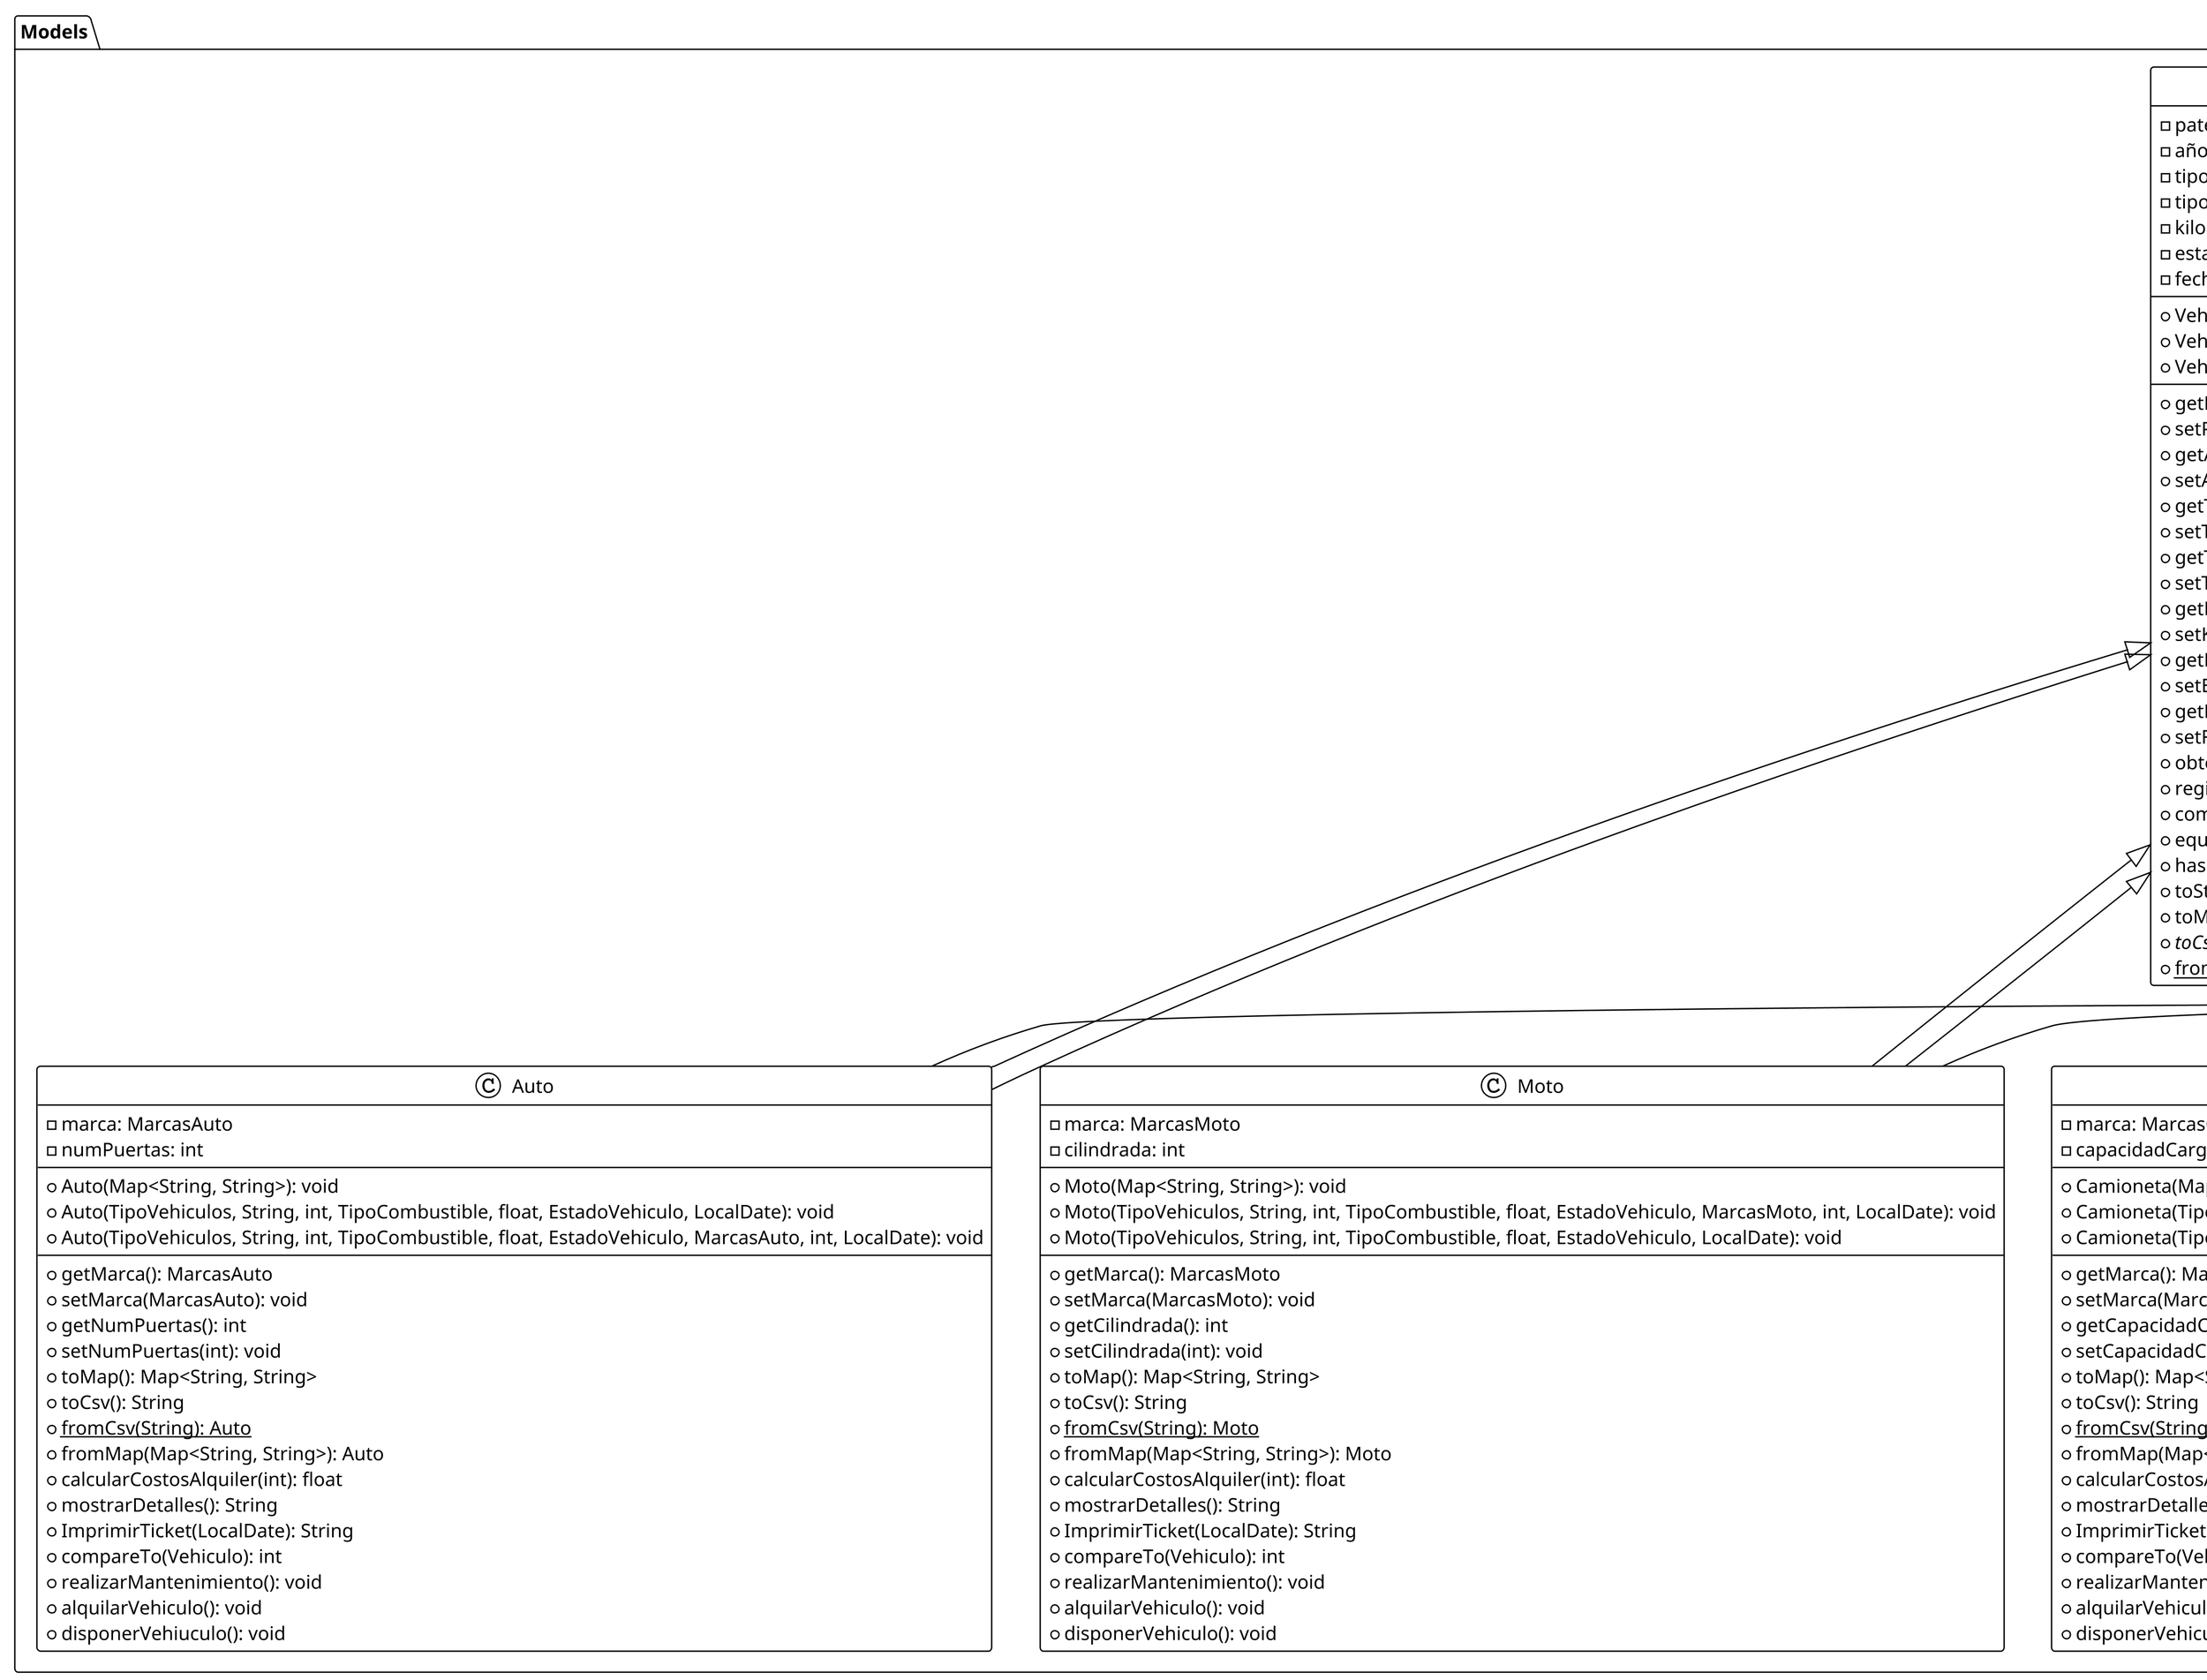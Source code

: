 @startuml Modelos y Enums
!theme plain
scale 0.8
skinparam dpi 300

package "Models" {
    abstract class Vehiculo {
        - patente: String
        - añoFabricacion: int
        - tipo: TipoVehiculos
        - tipoCombustible: TipoCombustible
        - kilometros: float
        - estadoVehiculo: EstadoVehiculo
        - fechaAlquiler: LocalDate
        --
        + Vehiculo(Map<String, String>): void
        + Vehiculo(TipoVehiculos, String, int, TipoCombustible, float, EstadoVehiculo, LocalDate):void
        + Vehiculo(TipoVehiculos, String, int, TipoCombustible, float, EstadoVehiculo): void
        --
        + getPatente(): String
        + setPatente(String): void
        + getAñoFabricacion(): int
        + setAñoFabricacion(int): void
        + getTipo(): TipoVehiculos
        + setTipo(TipoVehiculos): void
        + getTipoCombustible(): TipoCombustible
        + setTipoCombustible(TipoCombustible): void
        + getKilometros(): float
        + setKilometros(float): void
        + getEstadoVehiculo(): EstadoVehiculo
        + setEstadoVehiculo(EstadoVehiculo): void
        + getFechaAlquiler(): LocalDate
        + setFechaAlquiler(LocalDate): void
        + obtenerHorasUso(LocalDate): float
        + registrarUso(float): void
        + compareTo(Vehiculo): int
        + equals(Object): boolean
        + hashCode(): int
        + toString(): String
        + toMap(): Map<String, String>
        + {abstract} toCsv(): String
        + {static} fromCsv(String): Vehiculo
    }

    class Auto extends Vehiculo {
        - marca: MarcasAuto
        - numPuertas: int
        --
        + Auto(Map<String, String>): void
        + Auto(TipoVehiculos, String, int, TipoCombustible, float, EstadoVehiculo, LocalDate): void
        + Auto(TipoVehiculos, String, int, TipoCombustible, float, EstadoVehiculo, MarcasAuto, int, LocalDate): void
        --
        + getMarca(): MarcasAuto
        + setMarca(MarcasAuto): void
        + getNumPuertas(): int
        + setNumPuertas(int): void
        + toMap(): Map<String, String>
        + toCsv(): String
        + {static}fromCsv(String): Auto
        + fromMap(Map<String, String>): Auto
        + calcularCostosAlquiler(int): float
        + mostrarDetalles(): String
        + ImprimirTicket(LocalDate): String
        + compareTo(Vehiculo): int
        + realizarMantenimiento(): void
        + alquilarVehiculo(): void
        + disponerVehiuculo(): void
    }

    class Moto extends Vehiculo {
        - marca: MarcasMoto
        - cilindrada: int
        --
        + Moto(Map<String, String>): void
        + Moto(TipoVehiculos, String, int, TipoCombustible, float, EstadoVehiculo, MarcasMoto, int, LocalDate): void
        + Moto(TipoVehiculos, String, int, TipoCombustible, float, EstadoVehiculo, LocalDate): void
        --
        + getMarca(): MarcasMoto
        + setMarca(MarcasMoto): void
        + getCilindrada(): int
        + setCilindrada(int): void
        + toMap(): Map<String, String>
        + toCsv(): String
        + {static}fromCsv(String): Moto
        + fromMap(Map<String, String>): Moto
        + calcularCostosAlquiler(int): float
        + mostrarDetalles(): String
        + ImprimirTicket(LocalDate): String
        + compareTo(Vehiculo): int
        + realizarMantenimiento(): void
        + alquilarVehiculo(): void
        + disponerVehiculo(): void
    }

    class Camioneta extends Vehiculo {
        - marca: MarcasCamioneta
        - capacidadCargaKg: float
        --
        + Camioneta(Map<String, String>): void
        + Camioneta(TipoVehiculos, String, int, TipoCombustible, float, EstadoVehiculo, MarcasCamioneta, float, LocalDate)
        + Camioneta(TipoVehiculos, String, int, TipoCombustible, float, EstadoVehiculo, LocalDate)
        --
        + getMarca(): MarcasCamioneta
        + setMarca(MarcasCamioneta): void
        + getCapacidadCargaKg(): float
        + setCapacidadCargaKg(float): void
        + toMap(): Map<String, String>
        + toCsv(): String
        + {static}fromCsv(String): Camioneta
        + fromMap(Map<String, String>): Camioneta
        + calcularCostosAlquiler(int): float
        + mostrarDetalles(): String
        + ImprimirTicket(LocalDate): String
        + compareTo(Vehiculo): int
        + realizarMantenimiento(): void
        + alquilarVehiculo(): void
        + disponerVehiculo(): void
    }
}

package "Enums" {
    enum TipoVehiculos {
        AUTO
        MOTO
        CAMIONETA
        TODOS
    }

    enum EstadoVehiculo {
        TODOS
        DISPONIBLE
        ALQUILADO
        EN_MANTENIMIENTO
    }

    enum TipoCombustible {
        NAFTA
        DIESEL
        ELECTRICO
        HIBRIDO
    }

    enum MarcasAuto {
        FORD, CHEVROLET, TOYOTA, VOLKSWAGEN
        BMW, FIAT, RENAULT, NISSAN, PEUGEOT
    }

    enum MarcasMoto {
        HONDA, YAMAHA, SUZUKI, KAWASAKI
        BMW, DUCATI, MOTOMEL
    }

    enum MarcasCamioneta {
        RENAULT, NISSAN, JEEP, DODGE, RAM
    }
}

' Relaciones
Auto --|> Vehiculo
Moto --|> Vehiculo
Camioneta --|> Vehiculo

Vehiculo -> TipoVehiculos
Vehiculo -> TipoCombustible
Vehiculo -> EstadoVehiculo
Auto -> MarcasAuto
Moto -> MarcasMoto
Camioneta -> MarcasCamioneta

@enduml